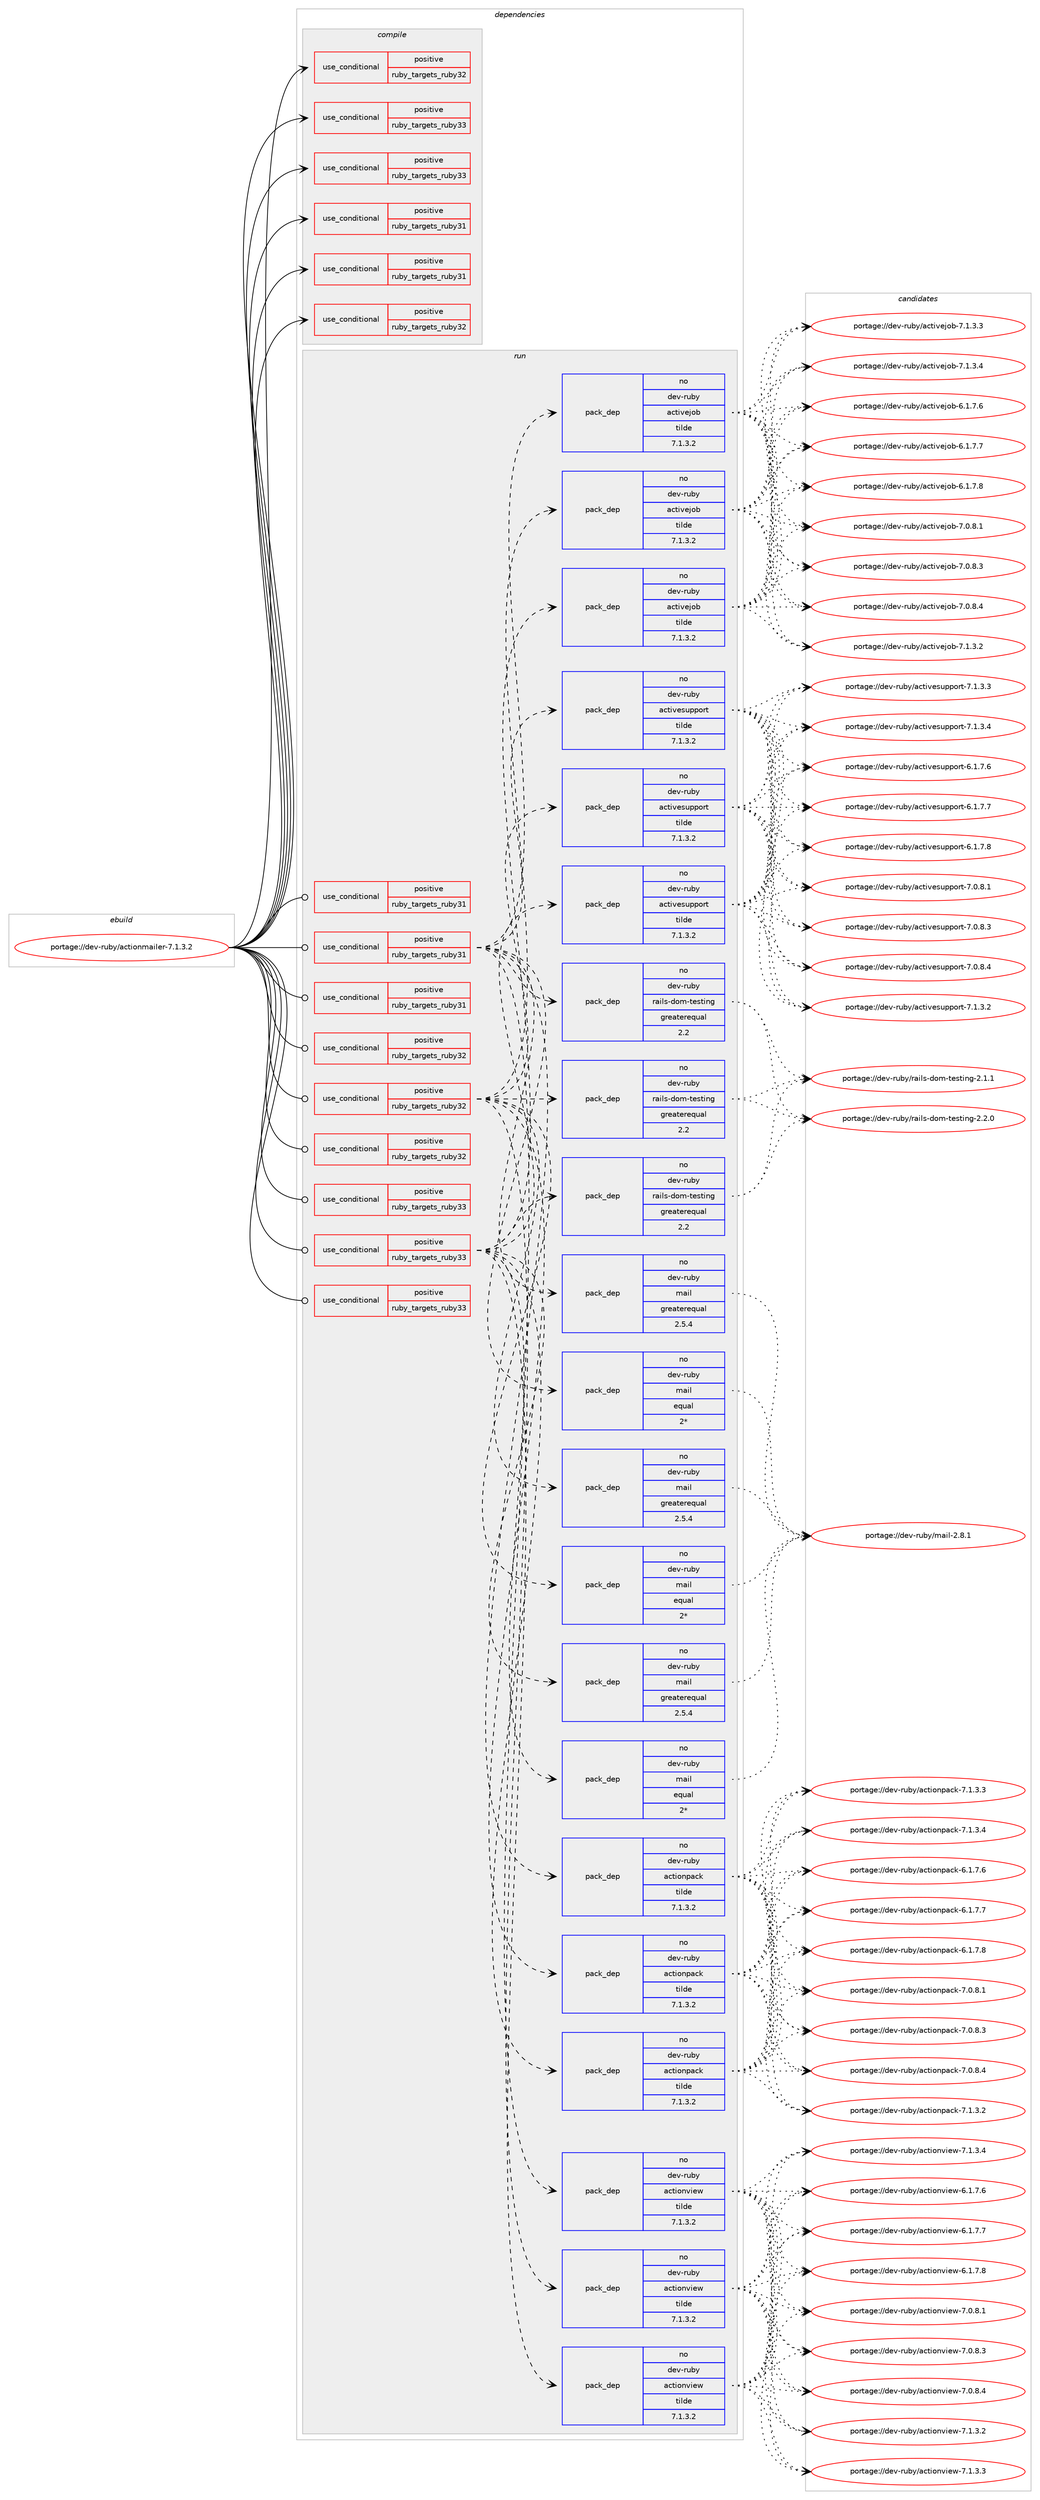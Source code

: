 digraph prolog {

# *************
# Graph options
# *************

newrank=true;
concentrate=true;
compound=true;
graph [rankdir=LR,fontname=Helvetica,fontsize=10,ranksep=1.5];#, ranksep=2.5, nodesep=0.2];
edge  [arrowhead=vee];
node  [fontname=Helvetica,fontsize=10];

# **********
# The ebuild
# **********

subgraph cluster_leftcol {
color=gray;
rank=same;
label=<<i>ebuild</i>>;
id [label="portage://dev-ruby/actionmailer-7.1.3.2", color=red, width=4, href="../dev-ruby/actionmailer-7.1.3.2.svg"];
}

# ****************
# The dependencies
# ****************

subgraph cluster_midcol {
color=gray;
label=<<i>dependencies</i>>;
subgraph cluster_compile {
fillcolor="#eeeeee";
style=filled;
label=<<i>compile</i>>;
subgraph cond41821 {
dependency87707 [label=<<TABLE BORDER="0" CELLBORDER="1" CELLSPACING="0" CELLPADDING="4"><TR><TD ROWSPAN="3" CELLPADDING="10">use_conditional</TD></TR><TR><TD>positive</TD></TR><TR><TD>ruby_targets_ruby31</TD></TR></TABLE>>, shape=none, color=red];
# *** BEGIN UNKNOWN DEPENDENCY TYPE (TODO) ***
# dependency87707 -> package_dependency(portage://dev-ruby/actionmailer-7.1.3.2,install,no,dev-lang,ruby,none,[,,],[slot(3.1)],[])
# *** END UNKNOWN DEPENDENCY TYPE (TODO) ***

}
id:e -> dependency87707:w [weight=20,style="solid",arrowhead="vee"];
subgraph cond41822 {
dependency87708 [label=<<TABLE BORDER="0" CELLBORDER="1" CELLSPACING="0" CELLPADDING="4"><TR><TD ROWSPAN="3" CELLPADDING="10">use_conditional</TD></TR><TR><TD>positive</TD></TR><TR><TD>ruby_targets_ruby31</TD></TR></TABLE>>, shape=none, color=red];
# *** BEGIN UNKNOWN DEPENDENCY TYPE (TODO) ***
# dependency87708 -> package_dependency(portage://dev-ruby/actionmailer-7.1.3.2,install,no,virtual,rubygems,none,[,,],[],[use(enable(ruby_targets_ruby31),negative)])
# *** END UNKNOWN DEPENDENCY TYPE (TODO) ***

}
id:e -> dependency87708:w [weight=20,style="solid",arrowhead="vee"];
subgraph cond41823 {
dependency87709 [label=<<TABLE BORDER="0" CELLBORDER="1" CELLSPACING="0" CELLPADDING="4"><TR><TD ROWSPAN="3" CELLPADDING="10">use_conditional</TD></TR><TR><TD>positive</TD></TR><TR><TD>ruby_targets_ruby32</TD></TR></TABLE>>, shape=none, color=red];
# *** BEGIN UNKNOWN DEPENDENCY TYPE (TODO) ***
# dependency87709 -> package_dependency(portage://dev-ruby/actionmailer-7.1.3.2,install,no,dev-lang,ruby,none,[,,],[slot(3.2)],[])
# *** END UNKNOWN DEPENDENCY TYPE (TODO) ***

}
id:e -> dependency87709:w [weight=20,style="solid",arrowhead="vee"];
subgraph cond41824 {
dependency87710 [label=<<TABLE BORDER="0" CELLBORDER="1" CELLSPACING="0" CELLPADDING="4"><TR><TD ROWSPAN="3" CELLPADDING="10">use_conditional</TD></TR><TR><TD>positive</TD></TR><TR><TD>ruby_targets_ruby32</TD></TR></TABLE>>, shape=none, color=red];
# *** BEGIN UNKNOWN DEPENDENCY TYPE (TODO) ***
# dependency87710 -> package_dependency(portage://dev-ruby/actionmailer-7.1.3.2,install,no,virtual,rubygems,none,[,,],[],[use(enable(ruby_targets_ruby32),negative)])
# *** END UNKNOWN DEPENDENCY TYPE (TODO) ***

}
id:e -> dependency87710:w [weight=20,style="solid",arrowhead="vee"];
subgraph cond41825 {
dependency87711 [label=<<TABLE BORDER="0" CELLBORDER="1" CELLSPACING="0" CELLPADDING="4"><TR><TD ROWSPAN="3" CELLPADDING="10">use_conditional</TD></TR><TR><TD>positive</TD></TR><TR><TD>ruby_targets_ruby33</TD></TR></TABLE>>, shape=none, color=red];
# *** BEGIN UNKNOWN DEPENDENCY TYPE (TODO) ***
# dependency87711 -> package_dependency(portage://dev-ruby/actionmailer-7.1.3.2,install,no,dev-lang,ruby,none,[,,],[slot(3.3)],[])
# *** END UNKNOWN DEPENDENCY TYPE (TODO) ***

}
id:e -> dependency87711:w [weight=20,style="solid",arrowhead="vee"];
subgraph cond41826 {
dependency87712 [label=<<TABLE BORDER="0" CELLBORDER="1" CELLSPACING="0" CELLPADDING="4"><TR><TD ROWSPAN="3" CELLPADDING="10">use_conditional</TD></TR><TR><TD>positive</TD></TR><TR><TD>ruby_targets_ruby33</TD></TR></TABLE>>, shape=none, color=red];
# *** BEGIN UNKNOWN DEPENDENCY TYPE (TODO) ***
# dependency87712 -> package_dependency(portage://dev-ruby/actionmailer-7.1.3.2,install,no,virtual,rubygems,none,[,,],[],[use(enable(ruby_targets_ruby33),negative)])
# *** END UNKNOWN DEPENDENCY TYPE (TODO) ***

}
id:e -> dependency87712:w [weight=20,style="solid",arrowhead="vee"];
}
subgraph cluster_compileandrun {
fillcolor="#eeeeee";
style=filled;
label=<<i>compile and run</i>>;
}
subgraph cluster_run {
fillcolor="#eeeeee";
style=filled;
label=<<i>run</i>>;
subgraph cond41827 {
dependency87713 [label=<<TABLE BORDER="0" CELLBORDER="1" CELLSPACING="0" CELLPADDING="4"><TR><TD ROWSPAN="3" CELLPADDING="10">use_conditional</TD></TR><TR><TD>positive</TD></TR><TR><TD>ruby_targets_ruby31</TD></TR></TABLE>>, shape=none, color=red];
# *** BEGIN UNKNOWN DEPENDENCY TYPE (TODO) ***
# dependency87713 -> package_dependency(portage://dev-ruby/actionmailer-7.1.3.2,run,no,dev-lang,ruby,none,[,,],[slot(3.1)],[])
# *** END UNKNOWN DEPENDENCY TYPE (TODO) ***

}
id:e -> dependency87713:w [weight=20,style="solid",arrowhead="odot"];
subgraph cond41828 {
dependency87714 [label=<<TABLE BORDER="0" CELLBORDER="1" CELLSPACING="0" CELLPADDING="4"><TR><TD ROWSPAN="3" CELLPADDING="10">use_conditional</TD></TR><TR><TD>positive</TD></TR><TR><TD>ruby_targets_ruby31</TD></TR></TABLE>>, shape=none, color=red];
subgraph pack44646 {
dependency87715 [label=<<TABLE BORDER="0" CELLBORDER="1" CELLSPACING="0" CELLPADDING="4" WIDTH="220"><TR><TD ROWSPAN="6" CELLPADDING="30">pack_dep</TD></TR><TR><TD WIDTH="110">no</TD></TR><TR><TD>dev-ruby</TD></TR><TR><TD>actionpack</TD></TR><TR><TD>tilde</TD></TR><TR><TD>7.1.3.2</TD></TR></TABLE>>, shape=none, color=blue];
}
dependency87714:e -> dependency87715:w [weight=20,style="dashed",arrowhead="vee"];
subgraph pack44647 {
dependency87716 [label=<<TABLE BORDER="0" CELLBORDER="1" CELLSPACING="0" CELLPADDING="4" WIDTH="220"><TR><TD ROWSPAN="6" CELLPADDING="30">pack_dep</TD></TR><TR><TD WIDTH="110">no</TD></TR><TR><TD>dev-ruby</TD></TR><TR><TD>actionview</TD></TR><TR><TD>tilde</TD></TR><TR><TD>7.1.3.2</TD></TR></TABLE>>, shape=none, color=blue];
}
dependency87714:e -> dependency87716:w [weight=20,style="dashed",arrowhead="vee"];
subgraph pack44648 {
dependency87717 [label=<<TABLE BORDER="0" CELLBORDER="1" CELLSPACING="0" CELLPADDING="4" WIDTH="220"><TR><TD ROWSPAN="6" CELLPADDING="30">pack_dep</TD></TR><TR><TD WIDTH="110">no</TD></TR><TR><TD>dev-ruby</TD></TR><TR><TD>activejob</TD></TR><TR><TD>tilde</TD></TR><TR><TD>7.1.3.2</TD></TR></TABLE>>, shape=none, color=blue];
}
dependency87714:e -> dependency87717:w [weight=20,style="dashed",arrowhead="vee"];
subgraph pack44649 {
dependency87718 [label=<<TABLE BORDER="0" CELLBORDER="1" CELLSPACING="0" CELLPADDING="4" WIDTH="220"><TR><TD ROWSPAN="6" CELLPADDING="30">pack_dep</TD></TR><TR><TD WIDTH="110">no</TD></TR><TR><TD>dev-ruby</TD></TR><TR><TD>activesupport</TD></TR><TR><TD>tilde</TD></TR><TR><TD>7.1.3.2</TD></TR></TABLE>>, shape=none, color=blue];
}
dependency87714:e -> dependency87718:w [weight=20,style="dashed",arrowhead="vee"];
subgraph pack44650 {
dependency87719 [label=<<TABLE BORDER="0" CELLBORDER="1" CELLSPACING="0" CELLPADDING="4" WIDTH="220"><TR><TD ROWSPAN="6" CELLPADDING="30">pack_dep</TD></TR><TR><TD WIDTH="110">no</TD></TR><TR><TD>dev-ruby</TD></TR><TR><TD>mail</TD></TR><TR><TD>greaterequal</TD></TR><TR><TD>2.5.4</TD></TR></TABLE>>, shape=none, color=blue];
}
dependency87714:e -> dependency87719:w [weight=20,style="dashed",arrowhead="vee"];
subgraph pack44651 {
dependency87720 [label=<<TABLE BORDER="0" CELLBORDER="1" CELLSPACING="0" CELLPADDING="4" WIDTH="220"><TR><TD ROWSPAN="6" CELLPADDING="30">pack_dep</TD></TR><TR><TD WIDTH="110">no</TD></TR><TR><TD>dev-ruby</TD></TR><TR><TD>mail</TD></TR><TR><TD>equal</TD></TR><TR><TD>2*</TD></TR></TABLE>>, shape=none, color=blue];
}
dependency87714:e -> dependency87720:w [weight=20,style="dashed",arrowhead="vee"];
# *** BEGIN UNKNOWN DEPENDENCY TYPE (TODO) ***
# dependency87714 -> package_dependency(portage://dev-ruby/actionmailer-7.1.3.2,run,no,dev-ruby,net-imap,none,[,,],[],[use(enable(ruby_targets_ruby31),negative)])
# *** END UNKNOWN DEPENDENCY TYPE (TODO) ***

# *** BEGIN UNKNOWN DEPENDENCY TYPE (TODO) ***
# dependency87714 -> package_dependency(portage://dev-ruby/actionmailer-7.1.3.2,run,no,dev-ruby,net-pop,none,[,,],[],[use(enable(ruby_targets_ruby31),negative)])
# *** END UNKNOWN DEPENDENCY TYPE (TODO) ***

# *** BEGIN UNKNOWN DEPENDENCY TYPE (TODO) ***
# dependency87714 -> package_dependency(portage://dev-ruby/actionmailer-7.1.3.2,run,no,dev-ruby,net-smtp,none,[,,],[],[use(enable(ruby_targets_ruby31),negative)])
# *** END UNKNOWN DEPENDENCY TYPE (TODO) ***

subgraph pack44652 {
dependency87721 [label=<<TABLE BORDER="0" CELLBORDER="1" CELLSPACING="0" CELLPADDING="4" WIDTH="220"><TR><TD ROWSPAN="6" CELLPADDING="30">pack_dep</TD></TR><TR><TD WIDTH="110">no</TD></TR><TR><TD>dev-ruby</TD></TR><TR><TD>rails-dom-testing</TD></TR><TR><TD>greaterequal</TD></TR><TR><TD>2.2</TD></TR></TABLE>>, shape=none, color=blue];
}
dependency87714:e -> dependency87721:w [weight=20,style="dashed",arrowhead="vee"];
}
id:e -> dependency87714:w [weight=20,style="solid",arrowhead="odot"];
subgraph cond41829 {
dependency87722 [label=<<TABLE BORDER="0" CELLBORDER="1" CELLSPACING="0" CELLPADDING="4"><TR><TD ROWSPAN="3" CELLPADDING="10">use_conditional</TD></TR><TR><TD>positive</TD></TR><TR><TD>ruby_targets_ruby31</TD></TR></TABLE>>, shape=none, color=red];
# *** BEGIN UNKNOWN DEPENDENCY TYPE (TODO) ***
# dependency87722 -> package_dependency(portage://dev-ruby/actionmailer-7.1.3.2,run,no,virtual,rubygems,none,[,,],[],[use(enable(ruby_targets_ruby31),negative)])
# *** END UNKNOWN DEPENDENCY TYPE (TODO) ***

}
id:e -> dependency87722:w [weight=20,style="solid",arrowhead="odot"];
subgraph cond41830 {
dependency87723 [label=<<TABLE BORDER="0" CELLBORDER="1" CELLSPACING="0" CELLPADDING="4"><TR><TD ROWSPAN="3" CELLPADDING="10">use_conditional</TD></TR><TR><TD>positive</TD></TR><TR><TD>ruby_targets_ruby32</TD></TR></TABLE>>, shape=none, color=red];
# *** BEGIN UNKNOWN DEPENDENCY TYPE (TODO) ***
# dependency87723 -> package_dependency(portage://dev-ruby/actionmailer-7.1.3.2,run,no,dev-lang,ruby,none,[,,],[slot(3.2)],[])
# *** END UNKNOWN DEPENDENCY TYPE (TODO) ***

}
id:e -> dependency87723:w [weight=20,style="solid",arrowhead="odot"];
subgraph cond41831 {
dependency87724 [label=<<TABLE BORDER="0" CELLBORDER="1" CELLSPACING="0" CELLPADDING="4"><TR><TD ROWSPAN="3" CELLPADDING="10">use_conditional</TD></TR><TR><TD>positive</TD></TR><TR><TD>ruby_targets_ruby32</TD></TR></TABLE>>, shape=none, color=red];
subgraph pack44653 {
dependency87725 [label=<<TABLE BORDER="0" CELLBORDER="1" CELLSPACING="0" CELLPADDING="4" WIDTH="220"><TR><TD ROWSPAN="6" CELLPADDING="30">pack_dep</TD></TR><TR><TD WIDTH="110">no</TD></TR><TR><TD>dev-ruby</TD></TR><TR><TD>actionpack</TD></TR><TR><TD>tilde</TD></TR><TR><TD>7.1.3.2</TD></TR></TABLE>>, shape=none, color=blue];
}
dependency87724:e -> dependency87725:w [weight=20,style="dashed",arrowhead="vee"];
subgraph pack44654 {
dependency87726 [label=<<TABLE BORDER="0" CELLBORDER="1" CELLSPACING="0" CELLPADDING="4" WIDTH="220"><TR><TD ROWSPAN="6" CELLPADDING="30">pack_dep</TD></TR><TR><TD WIDTH="110">no</TD></TR><TR><TD>dev-ruby</TD></TR><TR><TD>actionview</TD></TR><TR><TD>tilde</TD></TR><TR><TD>7.1.3.2</TD></TR></TABLE>>, shape=none, color=blue];
}
dependency87724:e -> dependency87726:w [weight=20,style="dashed",arrowhead="vee"];
subgraph pack44655 {
dependency87727 [label=<<TABLE BORDER="0" CELLBORDER="1" CELLSPACING="0" CELLPADDING="4" WIDTH="220"><TR><TD ROWSPAN="6" CELLPADDING="30">pack_dep</TD></TR><TR><TD WIDTH="110">no</TD></TR><TR><TD>dev-ruby</TD></TR><TR><TD>activejob</TD></TR><TR><TD>tilde</TD></TR><TR><TD>7.1.3.2</TD></TR></TABLE>>, shape=none, color=blue];
}
dependency87724:e -> dependency87727:w [weight=20,style="dashed",arrowhead="vee"];
subgraph pack44656 {
dependency87728 [label=<<TABLE BORDER="0" CELLBORDER="1" CELLSPACING="0" CELLPADDING="4" WIDTH="220"><TR><TD ROWSPAN="6" CELLPADDING="30">pack_dep</TD></TR><TR><TD WIDTH="110">no</TD></TR><TR><TD>dev-ruby</TD></TR><TR><TD>activesupport</TD></TR><TR><TD>tilde</TD></TR><TR><TD>7.1.3.2</TD></TR></TABLE>>, shape=none, color=blue];
}
dependency87724:e -> dependency87728:w [weight=20,style="dashed",arrowhead="vee"];
subgraph pack44657 {
dependency87729 [label=<<TABLE BORDER="0" CELLBORDER="1" CELLSPACING="0" CELLPADDING="4" WIDTH="220"><TR><TD ROWSPAN="6" CELLPADDING="30">pack_dep</TD></TR><TR><TD WIDTH="110">no</TD></TR><TR><TD>dev-ruby</TD></TR><TR><TD>mail</TD></TR><TR><TD>greaterequal</TD></TR><TR><TD>2.5.4</TD></TR></TABLE>>, shape=none, color=blue];
}
dependency87724:e -> dependency87729:w [weight=20,style="dashed",arrowhead="vee"];
subgraph pack44658 {
dependency87730 [label=<<TABLE BORDER="0" CELLBORDER="1" CELLSPACING="0" CELLPADDING="4" WIDTH="220"><TR><TD ROWSPAN="6" CELLPADDING="30">pack_dep</TD></TR><TR><TD WIDTH="110">no</TD></TR><TR><TD>dev-ruby</TD></TR><TR><TD>mail</TD></TR><TR><TD>equal</TD></TR><TR><TD>2*</TD></TR></TABLE>>, shape=none, color=blue];
}
dependency87724:e -> dependency87730:w [weight=20,style="dashed",arrowhead="vee"];
# *** BEGIN UNKNOWN DEPENDENCY TYPE (TODO) ***
# dependency87724 -> package_dependency(portage://dev-ruby/actionmailer-7.1.3.2,run,no,dev-ruby,net-imap,none,[,,],[],[use(enable(ruby_targets_ruby32),negative)])
# *** END UNKNOWN DEPENDENCY TYPE (TODO) ***

# *** BEGIN UNKNOWN DEPENDENCY TYPE (TODO) ***
# dependency87724 -> package_dependency(portage://dev-ruby/actionmailer-7.1.3.2,run,no,dev-ruby,net-pop,none,[,,],[],[use(enable(ruby_targets_ruby32),negative)])
# *** END UNKNOWN DEPENDENCY TYPE (TODO) ***

# *** BEGIN UNKNOWN DEPENDENCY TYPE (TODO) ***
# dependency87724 -> package_dependency(portage://dev-ruby/actionmailer-7.1.3.2,run,no,dev-ruby,net-smtp,none,[,,],[],[use(enable(ruby_targets_ruby32),negative)])
# *** END UNKNOWN DEPENDENCY TYPE (TODO) ***

subgraph pack44659 {
dependency87731 [label=<<TABLE BORDER="0" CELLBORDER="1" CELLSPACING="0" CELLPADDING="4" WIDTH="220"><TR><TD ROWSPAN="6" CELLPADDING="30">pack_dep</TD></TR><TR><TD WIDTH="110">no</TD></TR><TR><TD>dev-ruby</TD></TR><TR><TD>rails-dom-testing</TD></TR><TR><TD>greaterequal</TD></TR><TR><TD>2.2</TD></TR></TABLE>>, shape=none, color=blue];
}
dependency87724:e -> dependency87731:w [weight=20,style="dashed",arrowhead="vee"];
}
id:e -> dependency87724:w [weight=20,style="solid",arrowhead="odot"];
subgraph cond41832 {
dependency87732 [label=<<TABLE BORDER="0" CELLBORDER="1" CELLSPACING="0" CELLPADDING="4"><TR><TD ROWSPAN="3" CELLPADDING="10">use_conditional</TD></TR><TR><TD>positive</TD></TR><TR><TD>ruby_targets_ruby32</TD></TR></TABLE>>, shape=none, color=red];
# *** BEGIN UNKNOWN DEPENDENCY TYPE (TODO) ***
# dependency87732 -> package_dependency(portage://dev-ruby/actionmailer-7.1.3.2,run,no,virtual,rubygems,none,[,,],[],[use(enable(ruby_targets_ruby32),negative)])
# *** END UNKNOWN DEPENDENCY TYPE (TODO) ***

}
id:e -> dependency87732:w [weight=20,style="solid",arrowhead="odot"];
subgraph cond41833 {
dependency87733 [label=<<TABLE BORDER="0" CELLBORDER="1" CELLSPACING="0" CELLPADDING="4"><TR><TD ROWSPAN="3" CELLPADDING="10">use_conditional</TD></TR><TR><TD>positive</TD></TR><TR><TD>ruby_targets_ruby33</TD></TR></TABLE>>, shape=none, color=red];
# *** BEGIN UNKNOWN DEPENDENCY TYPE (TODO) ***
# dependency87733 -> package_dependency(portage://dev-ruby/actionmailer-7.1.3.2,run,no,dev-lang,ruby,none,[,,],[slot(3.3)],[])
# *** END UNKNOWN DEPENDENCY TYPE (TODO) ***

}
id:e -> dependency87733:w [weight=20,style="solid",arrowhead="odot"];
subgraph cond41834 {
dependency87734 [label=<<TABLE BORDER="0" CELLBORDER="1" CELLSPACING="0" CELLPADDING="4"><TR><TD ROWSPAN="3" CELLPADDING="10">use_conditional</TD></TR><TR><TD>positive</TD></TR><TR><TD>ruby_targets_ruby33</TD></TR></TABLE>>, shape=none, color=red];
subgraph pack44660 {
dependency87735 [label=<<TABLE BORDER="0" CELLBORDER="1" CELLSPACING="0" CELLPADDING="4" WIDTH="220"><TR><TD ROWSPAN="6" CELLPADDING="30">pack_dep</TD></TR><TR><TD WIDTH="110">no</TD></TR><TR><TD>dev-ruby</TD></TR><TR><TD>actionpack</TD></TR><TR><TD>tilde</TD></TR><TR><TD>7.1.3.2</TD></TR></TABLE>>, shape=none, color=blue];
}
dependency87734:e -> dependency87735:w [weight=20,style="dashed",arrowhead="vee"];
subgraph pack44661 {
dependency87736 [label=<<TABLE BORDER="0" CELLBORDER="1" CELLSPACING="0" CELLPADDING="4" WIDTH="220"><TR><TD ROWSPAN="6" CELLPADDING="30">pack_dep</TD></TR><TR><TD WIDTH="110">no</TD></TR><TR><TD>dev-ruby</TD></TR><TR><TD>actionview</TD></TR><TR><TD>tilde</TD></TR><TR><TD>7.1.3.2</TD></TR></TABLE>>, shape=none, color=blue];
}
dependency87734:e -> dependency87736:w [weight=20,style="dashed",arrowhead="vee"];
subgraph pack44662 {
dependency87737 [label=<<TABLE BORDER="0" CELLBORDER="1" CELLSPACING="0" CELLPADDING="4" WIDTH="220"><TR><TD ROWSPAN="6" CELLPADDING="30">pack_dep</TD></TR><TR><TD WIDTH="110">no</TD></TR><TR><TD>dev-ruby</TD></TR><TR><TD>activejob</TD></TR><TR><TD>tilde</TD></TR><TR><TD>7.1.3.2</TD></TR></TABLE>>, shape=none, color=blue];
}
dependency87734:e -> dependency87737:w [weight=20,style="dashed",arrowhead="vee"];
subgraph pack44663 {
dependency87738 [label=<<TABLE BORDER="0" CELLBORDER="1" CELLSPACING="0" CELLPADDING="4" WIDTH="220"><TR><TD ROWSPAN="6" CELLPADDING="30">pack_dep</TD></TR><TR><TD WIDTH="110">no</TD></TR><TR><TD>dev-ruby</TD></TR><TR><TD>activesupport</TD></TR><TR><TD>tilde</TD></TR><TR><TD>7.1.3.2</TD></TR></TABLE>>, shape=none, color=blue];
}
dependency87734:e -> dependency87738:w [weight=20,style="dashed",arrowhead="vee"];
subgraph pack44664 {
dependency87739 [label=<<TABLE BORDER="0" CELLBORDER="1" CELLSPACING="0" CELLPADDING="4" WIDTH="220"><TR><TD ROWSPAN="6" CELLPADDING="30">pack_dep</TD></TR><TR><TD WIDTH="110">no</TD></TR><TR><TD>dev-ruby</TD></TR><TR><TD>mail</TD></TR><TR><TD>greaterequal</TD></TR><TR><TD>2.5.4</TD></TR></TABLE>>, shape=none, color=blue];
}
dependency87734:e -> dependency87739:w [weight=20,style="dashed",arrowhead="vee"];
subgraph pack44665 {
dependency87740 [label=<<TABLE BORDER="0" CELLBORDER="1" CELLSPACING="0" CELLPADDING="4" WIDTH="220"><TR><TD ROWSPAN="6" CELLPADDING="30">pack_dep</TD></TR><TR><TD WIDTH="110">no</TD></TR><TR><TD>dev-ruby</TD></TR><TR><TD>mail</TD></TR><TR><TD>equal</TD></TR><TR><TD>2*</TD></TR></TABLE>>, shape=none, color=blue];
}
dependency87734:e -> dependency87740:w [weight=20,style="dashed",arrowhead="vee"];
# *** BEGIN UNKNOWN DEPENDENCY TYPE (TODO) ***
# dependency87734 -> package_dependency(portage://dev-ruby/actionmailer-7.1.3.2,run,no,dev-ruby,net-imap,none,[,,],[],[use(enable(ruby_targets_ruby33),negative)])
# *** END UNKNOWN DEPENDENCY TYPE (TODO) ***

# *** BEGIN UNKNOWN DEPENDENCY TYPE (TODO) ***
# dependency87734 -> package_dependency(portage://dev-ruby/actionmailer-7.1.3.2,run,no,dev-ruby,net-pop,none,[,,],[],[use(enable(ruby_targets_ruby33),negative)])
# *** END UNKNOWN DEPENDENCY TYPE (TODO) ***

# *** BEGIN UNKNOWN DEPENDENCY TYPE (TODO) ***
# dependency87734 -> package_dependency(portage://dev-ruby/actionmailer-7.1.3.2,run,no,dev-ruby,net-smtp,none,[,,],[],[use(enable(ruby_targets_ruby33),negative)])
# *** END UNKNOWN DEPENDENCY TYPE (TODO) ***

subgraph pack44666 {
dependency87741 [label=<<TABLE BORDER="0" CELLBORDER="1" CELLSPACING="0" CELLPADDING="4" WIDTH="220"><TR><TD ROWSPAN="6" CELLPADDING="30">pack_dep</TD></TR><TR><TD WIDTH="110">no</TD></TR><TR><TD>dev-ruby</TD></TR><TR><TD>rails-dom-testing</TD></TR><TR><TD>greaterequal</TD></TR><TR><TD>2.2</TD></TR></TABLE>>, shape=none, color=blue];
}
dependency87734:e -> dependency87741:w [weight=20,style="dashed",arrowhead="vee"];
}
id:e -> dependency87734:w [weight=20,style="solid",arrowhead="odot"];
subgraph cond41835 {
dependency87742 [label=<<TABLE BORDER="0" CELLBORDER="1" CELLSPACING="0" CELLPADDING="4"><TR><TD ROWSPAN="3" CELLPADDING="10">use_conditional</TD></TR><TR><TD>positive</TD></TR><TR><TD>ruby_targets_ruby33</TD></TR></TABLE>>, shape=none, color=red];
# *** BEGIN UNKNOWN DEPENDENCY TYPE (TODO) ***
# dependency87742 -> package_dependency(portage://dev-ruby/actionmailer-7.1.3.2,run,no,virtual,rubygems,none,[,,],[],[use(enable(ruby_targets_ruby33),negative)])
# *** END UNKNOWN DEPENDENCY TYPE (TODO) ***

}
id:e -> dependency87742:w [weight=20,style="solid",arrowhead="odot"];
}
}

# **************
# The candidates
# **************

subgraph cluster_choices {
rank=same;
color=gray;
label=<<i>candidates</i>>;

subgraph choice44646 {
color=black;
nodesep=1;
choice100101118451141179812147979911610511111011297991074554464946554654 [label="portage://dev-ruby/actionpack-6.1.7.6", color=red, width=4,href="../dev-ruby/actionpack-6.1.7.6.svg"];
choice100101118451141179812147979911610511111011297991074554464946554655 [label="portage://dev-ruby/actionpack-6.1.7.7", color=red, width=4,href="../dev-ruby/actionpack-6.1.7.7.svg"];
choice100101118451141179812147979911610511111011297991074554464946554656 [label="portage://dev-ruby/actionpack-6.1.7.8", color=red, width=4,href="../dev-ruby/actionpack-6.1.7.8.svg"];
choice100101118451141179812147979911610511111011297991074555464846564649 [label="portage://dev-ruby/actionpack-7.0.8.1", color=red, width=4,href="../dev-ruby/actionpack-7.0.8.1.svg"];
choice100101118451141179812147979911610511111011297991074555464846564651 [label="portage://dev-ruby/actionpack-7.0.8.3", color=red, width=4,href="../dev-ruby/actionpack-7.0.8.3.svg"];
choice100101118451141179812147979911610511111011297991074555464846564652 [label="portage://dev-ruby/actionpack-7.0.8.4", color=red, width=4,href="../dev-ruby/actionpack-7.0.8.4.svg"];
choice100101118451141179812147979911610511111011297991074555464946514650 [label="portage://dev-ruby/actionpack-7.1.3.2", color=red, width=4,href="../dev-ruby/actionpack-7.1.3.2.svg"];
choice100101118451141179812147979911610511111011297991074555464946514651 [label="portage://dev-ruby/actionpack-7.1.3.3", color=red, width=4,href="../dev-ruby/actionpack-7.1.3.3.svg"];
choice100101118451141179812147979911610511111011297991074555464946514652 [label="portage://dev-ruby/actionpack-7.1.3.4", color=red, width=4,href="../dev-ruby/actionpack-7.1.3.4.svg"];
dependency87715:e -> choice100101118451141179812147979911610511111011297991074554464946554654:w [style=dotted,weight="100"];
dependency87715:e -> choice100101118451141179812147979911610511111011297991074554464946554655:w [style=dotted,weight="100"];
dependency87715:e -> choice100101118451141179812147979911610511111011297991074554464946554656:w [style=dotted,weight="100"];
dependency87715:e -> choice100101118451141179812147979911610511111011297991074555464846564649:w [style=dotted,weight="100"];
dependency87715:e -> choice100101118451141179812147979911610511111011297991074555464846564651:w [style=dotted,weight="100"];
dependency87715:e -> choice100101118451141179812147979911610511111011297991074555464846564652:w [style=dotted,weight="100"];
dependency87715:e -> choice100101118451141179812147979911610511111011297991074555464946514650:w [style=dotted,weight="100"];
dependency87715:e -> choice100101118451141179812147979911610511111011297991074555464946514651:w [style=dotted,weight="100"];
dependency87715:e -> choice100101118451141179812147979911610511111011297991074555464946514652:w [style=dotted,weight="100"];
}
subgraph choice44647 {
color=black;
nodesep=1;
choice10010111845114117981214797991161051111101181051011194554464946554654 [label="portage://dev-ruby/actionview-6.1.7.6", color=red, width=4,href="../dev-ruby/actionview-6.1.7.6.svg"];
choice10010111845114117981214797991161051111101181051011194554464946554655 [label="portage://dev-ruby/actionview-6.1.7.7", color=red, width=4,href="../dev-ruby/actionview-6.1.7.7.svg"];
choice10010111845114117981214797991161051111101181051011194554464946554656 [label="portage://dev-ruby/actionview-6.1.7.8", color=red, width=4,href="../dev-ruby/actionview-6.1.7.8.svg"];
choice10010111845114117981214797991161051111101181051011194555464846564649 [label="portage://dev-ruby/actionview-7.0.8.1", color=red, width=4,href="../dev-ruby/actionview-7.0.8.1.svg"];
choice10010111845114117981214797991161051111101181051011194555464846564651 [label="portage://dev-ruby/actionview-7.0.8.3", color=red, width=4,href="../dev-ruby/actionview-7.0.8.3.svg"];
choice10010111845114117981214797991161051111101181051011194555464846564652 [label="portage://dev-ruby/actionview-7.0.8.4", color=red, width=4,href="../dev-ruby/actionview-7.0.8.4.svg"];
choice10010111845114117981214797991161051111101181051011194555464946514650 [label="portage://dev-ruby/actionview-7.1.3.2", color=red, width=4,href="../dev-ruby/actionview-7.1.3.2.svg"];
choice10010111845114117981214797991161051111101181051011194555464946514651 [label="portage://dev-ruby/actionview-7.1.3.3", color=red, width=4,href="../dev-ruby/actionview-7.1.3.3.svg"];
choice10010111845114117981214797991161051111101181051011194555464946514652 [label="portage://dev-ruby/actionview-7.1.3.4", color=red, width=4,href="../dev-ruby/actionview-7.1.3.4.svg"];
dependency87716:e -> choice10010111845114117981214797991161051111101181051011194554464946554654:w [style=dotted,weight="100"];
dependency87716:e -> choice10010111845114117981214797991161051111101181051011194554464946554655:w [style=dotted,weight="100"];
dependency87716:e -> choice10010111845114117981214797991161051111101181051011194554464946554656:w [style=dotted,weight="100"];
dependency87716:e -> choice10010111845114117981214797991161051111101181051011194555464846564649:w [style=dotted,weight="100"];
dependency87716:e -> choice10010111845114117981214797991161051111101181051011194555464846564651:w [style=dotted,weight="100"];
dependency87716:e -> choice10010111845114117981214797991161051111101181051011194555464846564652:w [style=dotted,weight="100"];
dependency87716:e -> choice10010111845114117981214797991161051111101181051011194555464946514650:w [style=dotted,weight="100"];
dependency87716:e -> choice10010111845114117981214797991161051111101181051011194555464946514651:w [style=dotted,weight="100"];
dependency87716:e -> choice10010111845114117981214797991161051111101181051011194555464946514652:w [style=dotted,weight="100"];
}
subgraph choice44648 {
color=black;
nodesep=1;
choice1001011184511411798121479799116105118101106111984554464946554654 [label="portage://dev-ruby/activejob-6.1.7.6", color=red, width=4,href="../dev-ruby/activejob-6.1.7.6.svg"];
choice1001011184511411798121479799116105118101106111984554464946554655 [label="portage://dev-ruby/activejob-6.1.7.7", color=red, width=4,href="../dev-ruby/activejob-6.1.7.7.svg"];
choice1001011184511411798121479799116105118101106111984554464946554656 [label="portage://dev-ruby/activejob-6.1.7.8", color=red, width=4,href="../dev-ruby/activejob-6.1.7.8.svg"];
choice1001011184511411798121479799116105118101106111984555464846564649 [label="portage://dev-ruby/activejob-7.0.8.1", color=red, width=4,href="../dev-ruby/activejob-7.0.8.1.svg"];
choice1001011184511411798121479799116105118101106111984555464846564651 [label="portage://dev-ruby/activejob-7.0.8.3", color=red, width=4,href="../dev-ruby/activejob-7.0.8.3.svg"];
choice1001011184511411798121479799116105118101106111984555464846564652 [label="portage://dev-ruby/activejob-7.0.8.4", color=red, width=4,href="../dev-ruby/activejob-7.0.8.4.svg"];
choice1001011184511411798121479799116105118101106111984555464946514650 [label="portage://dev-ruby/activejob-7.1.3.2", color=red, width=4,href="../dev-ruby/activejob-7.1.3.2.svg"];
choice1001011184511411798121479799116105118101106111984555464946514651 [label="portage://dev-ruby/activejob-7.1.3.3", color=red, width=4,href="../dev-ruby/activejob-7.1.3.3.svg"];
choice1001011184511411798121479799116105118101106111984555464946514652 [label="portage://dev-ruby/activejob-7.1.3.4", color=red, width=4,href="../dev-ruby/activejob-7.1.3.4.svg"];
dependency87717:e -> choice1001011184511411798121479799116105118101106111984554464946554654:w [style=dotted,weight="100"];
dependency87717:e -> choice1001011184511411798121479799116105118101106111984554464946554655:w [style=dotted,weight="100"];
dependency87717:e -> choice1001011184511411798121479799116105118101106111984554464946554656:w [style=dotted,weight="100"];
dependency87717:e -> choice1001011184511411798121479799116105118101106111984555464846564649:w [style=dotted,weight="100"];
dependency87717:e -> choice1001011184511411798121479799116105118101106111984555464846564651:w [style=dotted,weight="100"];
dependency87717:e -> choice1001011184511411798121479799116105118101106111984555464846564652:w [style=dotted,weight="100"];
dependency87717:e -> choice1001011184511411798121479799116105118101106111984555464946514650:w [style=dotted,weight="100"];
dependency87717:e -> choice1001011184511411798121479799116105118101106111984555464946514651:w [style=dotted,weight="100"];
dependency87717:e -> choice1001011184511411798121479799116105118101106111984555464946514652:w [style=dotted,weight="100"];
}
subgraph choice44649 {
color=black;
nodesep=1;
choice10010111845114117981214797991161051181011151171121121111141164554464946554654 [label="portage://dev-ruby/activesupport-6.1.7.6", color=red, width=4,href="../dev-ruby/activesupport-6.1.7.6.svg"];
choice10010111845114117981214797991161051181011151171121121111141164554464946554655 [label="portage://dev-ruby/activesupport-6.1.7.7", color=red, width=4,href="../dev-ruby/activesupport-6.1.7.7.svg"];
choice10010111845114117981214797991161051181011151171121121111141164554464946554656 [label="portage://dev-ruby/activesupport-6.1.7.8", color=red, width=4,href="../dev-ruby/activesupport-6.1.7.8.svg"];
choice10010111845114117981214797991161051181011151171121121111141164555464846564649 [label="portage://dev-ruby/activesupport-7.0.8.1", color=red, width=4,href="../dev-ruby/activesupport-7.0.8.1.svg"];
choice10010111845114117981214797991161051181011151171121121111141164555464846564651 [label="portage://dev-ruby/activesupport-7.0.8.3", color=red, width=4,href="../dev-ruby/activesupport-7.0.8.3.svg"];
choice10010111845114117981214797991161051181011151171121121111141164555464846564652 [label="portage://dev-ruby/activesupport-7.0.8.4", color=red, width=4,href="../dev-ruby/activesupport-7.0.8.4.svg"];
choice10010111845114117981214797991161051181011151171121121111141164555464946514650 [label="portage://dev-ruby/activesupport-7.1.3.2", color=red, width=4,href="../dev-ruby/activesupport-7.1.3.2.svg"];
choice10010111845114117981214797991161051181011151171121121111141164555464946514651 [label="portage://dev-ruby/activesupport-7.1.3.3", color=red, width=4,href="../dev-ruby/activesupport-7.1.3.3.svg"];
choice10010111845114117981214797991161051181011151171121121111141164555464946514652 [label="portage://dev-ruby/activesupport-7.1.3.4", color=red, width=4,href="../dev-ruby/activesupport-7.1.3.4.svg"];
dependency87718:e -> choice10010111845114117981214797991161051181011151171121121111141164554464946554654:w [style=dotted,weight="100"];
dependency87718:e -> choice10010111845114117981214797991161051181011151171121121111141164554464946554655:w [style=dotted,weight="100"];
dependency87718:e -> choice10010111845114117981214797991161051181011151171121121111141164554464946554656:w [style=dotted,weight="100"];
dependency87718:e -> choice10010111845114117981214797991161051181011151171121121111141164555464846564649:w [style=dotted,weight="100"];
dependency87718:e -> choice10010111845114117981214797991161051181011151171121121111141164555464846564651:w [style=dotted,weight="100"];
dependency87718:e -> choice10010111845114117981214797991161051181011151171121121111141164555464846564652:w [style=dotted,weight="100"];
dependency87718:e -> choice10010111845114117981214797991161051181011151171121121111141164555464946514650:w [style=dotted,weight="100"];
dependency87718:e -> choice10010111845114117981214797991161051181011151171121121111141164555464946514651:w [style=dotted,weight="100"];
dependency87718:e -> choice10010111845114117981214797991161051181011151171121121111141164555464946514652:w [style=dotted,weight="100"];
}
subgraph choice44650 {
color=black;
nodesep=1;
choice10010111845114117981214710997105108455046564649 [label="portage://dev-ruby/mail-2.8.1", color=red, width=4,href="../dev-ruby/mail-2.8.1.svg"];
dependency87719:e -> choice10010111845114117981214710997105108455046564649:w [style=dotted,weight="100"];
}
subgraph choice44651 {
color=black;
nodesep=1;
choice10010111845114117981214710997105108455046564649 [label="portage://dev-ruby/mail-2.8.1", color=red, width=4,href="../dev-ruby/mail-2.8.1.svg"];
dependency87720:e -> choice10010111845114117981214710997105108455046564649:w [style=dotted,weight="100"];
}
subgraph choice44652 {
color=black;
nodesep=1;
choice100101118451141179812147114971051081154510011110945116101115116105110103455046494649 [label="portage://dev-ruby/rails-dom-testing-2.1.1", color=red, width=4,href="../dev-ruby/rails-dom-testing-2.1.1.svg"];
choice100101118451141179812147114971051081154510011110945116101115116105110103455046504648 [label="portage://dev-ruby/rails-dom-testing-2.2.0", color=red, width=4,href="../dev-ruby/rails-dom-testing-2.2.0.svg"];
dependency87721:e -> choice100101118451141179812147114971051081154510011110945116101115116105110103455046494649:w [style=dotted,weight="100"];
dependency87721:e -> choice100101118451141179812147114971051081154510011110945116101115116105110103455046504648:w [style=dotted,weight="100"];
}
subgraph choice44653 {
color=black;
nodesep=1;
choice100101118451141179812147979911610511111011297991074554464946554654 [label="portage://dev-ruby/actionpack-6.1.7.6", color=red, width=4,href="../dev-ruby/actionpack-6.1.7.6.svg"];
choice100101118451141179812147979911610511111011297991074554464946554655 [label="portage://dev-ruby/actionpack-6.1.7.7", color=red, width=4,href="../dev-ruby/actionpack-6.1.7.7.svg"];
choice100101118451141179812147979911610511111011297991074554464946554656 [label="portage://dev-ruby/actionpack-6.1.7.8", color=red, width=4,href="../dev-ruby/actionpack-6.1.7.8.svg"];
choice100101118451141179812147979911610511111011297991074555464846564649 [label="portage://dev-ruby/actionpack-7.0.8.1", color=red, width=4,href="../dev-ruby/actionpack-7.0.8.1.svg"];
choice100101118451141179812147979911610511111011297991074555464846564651 [label="portage://dev-ruby/actionpack-7.0.8.3", color=red, width=4,href="../dev-ruby/actionpack-7.0.8.3.svg"];
choice100101118451141179812147979911610511111011297991074555464846564652 [label="portage://dev-ruby/actionpack-7.0.8.4", color=red, width=4,href="../dev-ruby/actionpack-7.0.8.4.svg"];
choice100101118451141179812147979911610511111011297991074555464946514650 [label="portage://dev-ruby/actionpack-7.1.3.2", color=red, width=4,href="../dev-ruby/actionpack-7.1.3.2.svg"];
choice100101118451141179812147979911610511111011297991074555464946514651 [label="portage://dev-ruby/actionpack-7.1.3.3", color=red, width=4,href="../dev-ruby/actionpack-7.1.3.3.svg"];
choice100101118451141179812147979911610511111011297991074555464946514652 [label="portage://dev-ruby/actionpack-7.1.3.4", color=red, width=4,href="../dev-ruby/actionpack-7.1.3.4.svg"];
dependency87725:e -> choice100101118451141179812147979911610511111011297991074554464946554654:w [style=dotted,weight="100"];
dependency87725:e -> choice100101118451141179812147979911610511111011297991074554464946554655:w [style=dotted,weight="100"];
dependency87725:e -> choice100101118451141179812147979911610511111011297991074554464946554656:w [style=dotted,weight="100"];
dependency87725:e -> choice100101118451141179812147979911610511111011297991074555464846564649:w [style=dotted,weight="100"];
dependency87725:e -> choice100101118451141179812147979911610511111011297991074555464846564651:w [style=dotted,weight="100"];
dependency87725:e -> choice100101118451141179812147979911610511111011297991074555464846564652:w [style=dotted,weight="100"];
dependency87725:e -> choice100101118451141179812147979911610511111011297991074555464946514650:w [style=dotted,weight="100"];
dependency87725:e -> choice100101118451141179812147979911610511111011297991074555464946514651:w [style=dotted,weight="100"];
dependency87725:e -> choice100101118451141179812147979911610511111011297991074555464946514652:w [style=dotted,weight="100"];
}
subgraph choice44654 {
color=black;
nodesep=1;
choice10010111845114117981214797991161051111101181051011194554464946554654 [label="portage://dev-ruby/actionview-6.1.7.6", color=red, width=4,href="../dev-ruby/actionview-6.1.7.6.svg"];
choice10010111845114117981214797991161051111101181051011194554464946554655 [label="portage://dev-ruby/actionview-6.1.7.7", color=red, width=4,href="../dev-ruby/actionview-6.1.7.7.svg"];
choice10010111845114117981214797991161051111101181051011194554464946554656 [label="portage://dev-ruby/actionview-6.1.7.8", color=red, width=4,href="../dev-ruby/actionview-6.1.7.8.svg"];
choice10010111845114117981214797991161051111101181051011194555464846564649 [label="portage://dev-ruby/actionview-7.0.8.1", color=red, width=4,href="../dev-ruby/actionview-7.0.8.1.svg"];
choice10010111845114117981214797991161051111101181051011194555464846564651 [label="portage://dev-ruby/actionview-7.0.8.3", color=red, width=4,href="../dev-ruby/actionview-7.0.8.3.svg"];
choice10010111845114117981214797991161051111101181051011194555464846564652 [label="portage://dev-ruby/actionview-7.0.8.4", color=red, width=4,href="../dev-ruby/actionview-7.0.8.4.svg"];
choice10010111845114117981214797991161051111101181051011194555464946514650 [label="portage://dev-ruby/actionview-7.1.3.2", color=red, width=4,href="../dev-ruby/actionview-7.1.3.2.svg"];
choice10010111845114117981214797991161051111101181051011194555464946514651 [label="portage://dev-ruby/actionview-7.1.3.3", color=red, width=4,href="../dev-ruby/actionview-7.1.3.3.svg"];
choice10010111845114117981214797991161051111101181051011194555464946514652 [label="portage://dev-ruby/actionview-7.1.3.4", color=red, width=4,href="../dev-ruby/actionview-7.1.3.4.svg"];
dependency87726:e -> choice10010111845114117981214797991161051111101181051011194554464946554654:w [style=dotted,weight="100"];
dependency87726:e -> choice10010111845114117981214797991161051111101181051011194554464946554655:w [style=dotted,weight="100"];
dependency87726:e -> choice10010111845114117981214797991161051111101181051011194554464946554656:w [style=dotted,weight="100"];
dependency87726:e -> choice10010111845114117981214797991161051111101181051011194555464846564649:w [style=dotted,weight="100"];
dependency87726:e -> choice10010111845114117981214797991161051111101181051011194555464846564651:w [style=dotted,weight="100"];
dependency87726:e -> choice10010111845114117981214797991161051111101181051011194555464846564652:w [style=dotted,weight="100"];
dependency87726:e -> choice10010111845114117981214797991161051111101181051011194555464946514650:w [style=dotted,weight="100"];
dependency87726:e -> choice10010111845114117981214797991161051111101181051011194555464946514651:w [style=dotted,weight="100"];
dependency87726:e -> choice10010111845114117981214797991161051111101181051011194555464946514652:w [style=dotted,weight="100"];
}
subgraph choice44655 {
color=black;
nodesep=1;
choice1001011184511411798121479799116105118101106111984554464946554654 [label="portage://dev-ruby/activejob-6.1.7.6", color=red, width=4,href="../dev-ruby/activejob-6.1.7.6.svg"];
choice1001011184511411798121479799116105118101106111984554464946554655 [label="portage://dev-ruby/activejob-6.1.7.7", color=red, width=4,href="../dev-ruby/activejob-6.1.7.7.svg"];
choice1001011184511411798121479799116105118101106111984554464946554656 [label="portage://dev-ruby/activejob-6.1.7.8", color=red, width=4,href="../dev-ruby/activejob-6.1.7.8.svg"];
choice1001011184511411798121479799116105118101106111984555464846564649 [label="portage://dev-ruby/activejob-7.0.8.1", color=red, width=4,href="../dev-ruby/activejob-7.0.8.1.svg"];
choice1001011184511411798121479799116105118101106111984555464846564651 [label="portage://dev-ruby/activejob-7.0.8.3", color=red, width=4,href="../dev-ruby/activejob-7.0.8.3.svg"];
choice1001011184511411798121479799116105118101106111984555464846564652 [label="portage://dev-ruby/activejob-7.0.8.4", color=red, width=4,href="../dev-ruby/activejob-7.0.8.4.svg"];
choice1001011184511411798121479799116105118101106111984555464946514650 [label="portage://dev-ruby/activejob-7.1.3.2", color=red, width=4,href="../dev-ruby/activejob-7.1.3.2.svg"];
choice1001011184511411798121479799116105118101106111984555464946514651 [label="portage://dev-ruby/activejob-7.1.3.3", color=red, width=4,href="../dev-ruby/activejob-7.1.3.3.svg"];
choice1001011184511411798121479799116105118101106111984555464946514652 [label="portage://dev-ruby/activejob-7.1.3.4", color=red, width=4,href="../dev-ruby/activejob-7.1.3.4.svg"];
dependency87727:e -> choice1001011184511411798121479799116105118101106111984554464946554654:w [style=dotted,weight="100"];
dependency87727:e -> choice1001011184511411798121479799116105118101106111984554464946554655:w [style=dotted,weight="100"];
dependency87727:e -> choice1001011184511411798121479799116105118101106111984554464946554656:w [style=dotted,weight="100"];
dependency87727:e -> choice1001011184511411798121479799116105118101106111984555464846564649:w [style=dotted,weight="100"];
dependency87727:e -> choice1001011184511411798121479799116105118101106111984555464846564651:w [style=dotted,weight="100"];
dependency87727:e -> choice1001011184511411798121479799116105118101106111984555464846564652:w [style=dotted,weight="100"];
dependency87727:e -> choice1001011184511411798121479799116105118101106111984555464946514650:w [style=dotted,weight="100"];
dependency87727:e -> choice1001011184511411798121479799116105118101106111984555464946514651:w [style=dotted,weight="100"];
dependency87727:e -> choice1001011184511411798121479799116105118101106111984555464946514652:w [style=dotted,weight="100"];
}
subgraph choice44656 {
color=black;
nodesep=1;
choice10010111845114117981214797991161051181011151171121121111141164554464946554654 [label="portage://dev-ruby/activesupport-6.1.7.6", color=red, width=4,href="../dev-ruby/activesupport-6.1.7.6.svg"];
choice10010111845114117981214797991161051181011151171121121111141164554464946554655 [label="portage://dev-ruby/activesupport-6.1.7.7", color=red, width=4,href="../dev-ruby/activesupport-6.1.7.7.svg"];
choice10010111845114117981214797991161051181011151171121121111141164554464946554656 [label="portage://dev-ruby/activesupport-6.1.7.8", color=red, width=4,href="../dev-ruby/activesupport-6.1.7.8.svg"];
choice10010111845114117981214797991161051181011151171121121111141164555464846564649 [label="portage://dev-ruby/activesupport-7.0.8.1", color=red, width=4,href="../dev-ruby/activesupport-7.0.8.1.svg"];
choice10010111845114117981214797991161051181011151171121121111141164555464846564651 [label="portage://dev-ruby/activesupport-7.0.8.3", color=red, width=4,href="../dev-ruby/activesupport-7.0.8.3.svg"];
choice10010111845114117981214797991161051181011151171121121111141164555464846564652 [label="portage://dev-ruby/activesupport-7.0.8.4", color=red, width=4,href="../dev-ruby/activesupport-7.0.8.4.svg"];
choice10010111845114117981214797991161051181011151171121121111141164555464946514650 [label="portage://dev-ruby/activesupport-7.1.3.2", color=red, width=4,href="../dev-ruby/activesupport-7.1.3.2.svg"];
choice10010111845114117981214797991161051181011151171121121111141164555464946514651 [label="portage://dev-ruby/activesupport-7.1.3.3", color=red, width=4,href="../dev-ruby/activesupport-7.1.3.3.svg"];
choice10010111845114117981214797991161051181011151171121121111141164555464946514652 [label="portage://dev-ruby/activesupport-7.1.3.4", color=red, width=4,href="../dev-ruby/activesupport-7.1.3.4.svg"];
dependency87728:e -> choice10010111845114117981214797991161051181011151171121121111141164554464946554654:w [style=dotted,weight="100"];
dependency87728:e -> choice10010111845114117981214797991161051181011151171121121111141164554464946554655:w [style=dotted,weight="100"];
dependency87728:e -> choice10010111845114117981214797991161051181011151171121121111141164554464946554656:w [style=dotted,weight="100"];
dependency87728:e -> choice10010111845114117981214797991161051181011151171121121111141164555464846564649:w [style=dotted,weight="100"];
dependency87728:e -> choice10010111845114117981214797991161051181011151171121121111141164555464846564651:w [style=dotted,weight="100"];
dependency87728:e -> choice10010111845114117981214797991161051181011151171121121111141164555464846564652:w [style=dotted,weight="100"];
dependency87728:e -> choice10010111845114117981214797991161051181011151171121121111141164555464946514650:w [style=dotted,weight="100"];
dependency87728:e -> choice10010111845114117981214797991161051181011151171121121111141164555464946514651:w [style=dotted,weight="100"];
dependency87728:e -> choice10010111845114117981214797991161051181011151171121121111141164555464946514652:w [style=dotted,weight="100"];
}
subgraph choice44657 {
color=black;
nodesep=1;
choice10010111845114117981214710997105108455046564649 [label="portage://dev-ruby/mail-2.8.1", color=red, width=4,href="../dev-ruby/mail-2.8.1.svg"];
dependency87729:e -> choice10010111845114117981214710997105108455046564649:w [style=dotted,weight="100"];
}
subgraph choice44658 {
color=black;
nodesep=1;
choice10010111845114117981214710997105108455046564649 [label="portage://dev-ruby/mail-2.8.1", color=red, width=4,href="../dev-ruby/mail-2.8.1.svg"];
dependency87730:e -> choice10010111845114117981214710997105108455046564649:w [style=dotted,weight="100"];
}
subgraph choice44659 {
color=black;
nodesep=1;
choice100101118451141179812147114971051081154510011110945116101115116105110103455046494649 [label="portage://dev-ruby/rails-dom-testing-2.1.1", color=red, width=4,href="../dev-ruby/rails-dom-testing-2.1.1.svg"];
choice100101118451141179812147114971051081154510011110945116101115116105110103455046504648 [label="portage://dev-ruby/rails-dom-testing-2.2.0", color=red, width=4,href="../dev-ruby/rails-dom-testing-2.2.0.svg"];
dependency87731:e -> choice100101118451141179812147114971051081154510011110945116101115116105110103455046494649:w [style=dotted,weight="100"];
dependency87731:e -> choice100101118451141179812147114971051081154510011110945116101115116105110103455046504648:w [style=dotted,weight="100"];
}
subgraph choice44660 {
color=black;
nodesep=1;
choice100101118451141179812147979911610511111011297991074554464946554654 [label="portage://dev-ruby/actionpack-6.1.7.6", color=red, width=4,href="../dev-ruby/actionpack-6.1.7.6.svg"];
choice100101118451141179812147979911610511111011297991074554464946554655 [label="portage://dev-ruby/actionpack-6.1.7.7", color=red, width=4,href="../dev-ruby/actionpack-6.1.7.7.svg"];
choice100101118451141179812147979911610511111011297991074554464946554656 [label="portage://dev-ruby/actionpack-6.1.7.8", color=red, width=4,href="../dev-ruby/actionpack-6.1.7.8.svg"];
choice100101118451141179812147979911610511111011297991074555464846564649 [label="portage://dev-ruby/actionpack-7.0.8.1", color=red, width=4,href="../dev-ruby/actionpack-7.0.8.1.svg"];
choice100101118451141179812147979911610511111011297991074555464846564651 [label="portage://dev-ruby/actionpack-7.0.8.3", color=red, width=4,href="../dev-ruby/actionpack-7.0.8.3.svg"];
choice100101118451141179812147979911610511111011297991074555464846564652 [label="portage://dev-ruby/actionpack-7.0.8.4", color=red, width=4,href="../dev-ruby/actionpack-7.0.8.4.svg"];
choice100101118451141179812147979911610511111011297991074555464946514650 [label="portage://dev-ruby/actionpack-7.1.3.2", color=red, width=4,href="../dev-ruby/actionpack-7.1.3.2.svg"];
choice100101118451141179812147979911610511111011297991074555464946514651 [label="portage://dev-ruby/actionpack-7.1.3.3", color=red, width=4,href="../dev-ruby/actionpack-7.1.3.3.svg"];
choice100101118451141179812147979911610511111011297991074555464946514652 [label="portage://dev-ruby/actionpack-7.1.3.4", color=red, width=4,href="../dev-ruby/actionpack-7.1.3.4.svg"];
dependency87735:e -> choice100101118451141179812147979911610511111011297991074554464946554654:w [style=dotted,weight="100"];
dependency87735:e -> choice100101118451141179812147979911610511111011297991074554464946554655:w [style=dotted,weight="100"];
dependency87735:e -> choice100101118451141179812147979911610511111011297991074554464946554656:w [style=dotted,weight="100"];
dependency87735:e -> choice100101118451141179812147979911610511111011297991074555464846564649:w [style=dotted,weight="100"];
dependency87735:e -> choice100101118451141179812147979911610511111011297991074555464846564651:w [style=dotted,weight="100"];
dependency87735:e -> choice100101118451141179812147979911610511111011297991074555464846564652:w [style=dotted,weight="100"];
dependency87735:e -> choice100101118451141179812147979911610511111011297991074555464946514650:w [style=dotted,weight="100"];
dependency87735:e -> choice100101118451141179812147979911610511111011297991074555464946514651:w [style=dotted,weight="100"];
dependency87735:e -> choice100101118451141179812147979911610511111011297991074555464946514652:w [style=dotted,weight="100"];
}
subgraph choice44661 {
color=black;
nodesep=1;
choice10010111845114117981214797991161051111101181051011194554464946554654 [label="portage://dev-ruby/actionview-6.1.7.6", color=red, width=4,href="../dev-ruby/actionview-6.1.7.6.svg"];
choice10010111845114117981214797991161051111101181051011194554464946554655 [label="portage://dev-ruby/actionview-6.1.7.7", color=red, width=4,href="../dev-ruby/actionview-6.1.7.7.svg"];
choice10010111845114117981214797991161051111101181051011194554464946554656 [label="portage://dev-ruby/actionview-6.1.7.8", color=red, width=4,href="../dev-ruby/actionview-6.1.7.8.svg"];
choice10010111845114117981214797991161051111101181051011194555464846564649 [label="portage://dev-ruby/actionview-7.0.8.1", color=red, width=4,href="../dev-ruby/actionview-7.0.8.1.svg"];
choice10010111845114117981214797991161051111101181051011194555464846564651 [label="portage://dev-ruby/actionview-7.0.8.3", color=red, width=4,href="../dev-ruby/actionview-7.0.8.3.svg"];
choice10010111845114117981214797991161051111101181051011194555464846564652 [label="portage://dev-ruby/actionview-7.0.8.4", color=red, width=4,href="../dev-ruby/actionview-7.0.8.4.svg"];
choice10010111845114117981214797991161051111101181051011194555464946514650 [label="portage://dev-ruby/actionview-7.1.3.2", color=red, width=4,href="../dev-ruby/actionview-7.1.3.2.svg"];
choice10010111845114117981214797991161051111101181051011194555464946514651 [label="portage://dev-ruby/actionview-7.1.3.3", color=red, width=4,href="../dev-ruby/actionview-7.1.3.3.svg"];
choice10010111845114117981214797991161051111101181051011194555464946514652 [label="portage://dev-ruby/actionview-7.1.3.4", color=red, width=4,href="../dev-ruby/actionview-7.1.3.4.svg"];
dependency87736:e -> choice10010111845114117981214797991161051111101181051011194554464946554654:w [style=dotted,weight="100"];
dependency87736:e -> choice10010111845114117981214797991161051111101181051011194554464946554655:w [style=dotted,weight="100"];
dependency87736:e -> choice10010111845114117981214797991161051111101181051011194554464946554656:w [style=dotted,weight="100"];
dependency87736:e -> choice10010111845114117981214797991161051111101181051011194555464846564649:w [style=dotted,weight="100"];
dependency87736:e -> choice10010111845114117981214797991161051111101181051011194555464846564651:w [style=dotted,weight="100"];
dependency87736:e -> choice10010111845114117981214797991161051111101181051011194555464846564652:w [style=dotted,weight="100"];
dependency87736:e -> choice10010111845114117981214797991161051111101181051011194555464946514650:w [style=dotted,weight="100"];
dependency87736:e -> choice10010111845114117981214797991161051111101181051011194555464946514651:w [style=dotted,weight="100"];
dependency87736:e -> choice10010111845114117981214797991161051111101181051011194555464946514652:w [style=dotted,weight="100"];
}
subgraph choice44662 {
color=black;
nodesep=1;
choice1001011184511411798121479799116105118101106111984554464946554654 [label="portage://dev-ruby/activejob-6.1.7.6", color=red, width=4,href="../dev-ruby/activejob-6.1.7.6.svg"];
choice1001011184511411798121479799116105118101106111984554464946554655 [label="portage://dev-ruby/activejob-6.1.7.7", color=red, width=4,href="../dev-ruby/activejob-6.1.7.7.svg"];
choice1001011184511411798121479799116105118101106111984554464946554656 [label="portage://dev-ruby/activejob-6.1.7.8", color=red, width=4,href="../dev-ruby/activejob-6.1.7.8.svg"];
choice1001011184511411798121479799116105118101106111984555464846564649 [label="portage://dev-ruby/activejob-7.0.8.1", color=red, width=4,href="../dev-ruby/activejob-7.0.8.1.svg"];
choice1001011184511411798121479799116105118101106111984555464846564651 [label="portage://dev-ruby/activejob-7.0.8.3", color=red, width=4,href="../dev-ruby/activejob-7.0.8.3.svg"];
choice1001011184511411798121479799116105118101106111984555464846564652 [label="portage://dev-ruby/activejob-7.0.8.4", color=red, width=4,href="../dev-ruby/activejob-7.0.8.4.svg"];
choice1001011184511411798121479799116105118101106111984555464946514650 [label="portage://dev-ruby/activejob-7.1.3.2", color=red, width=4,href="../dev-ruby/activejob-7.1.3.2.svg"];
choice1001011184511411798121479799116105118101106111984555464946514651 [label="portage://dev-ruby/activejob-7.1.3.3", color=red, width=4,href="../dev-ruby/activejob-7.1.3.3.svg"];
choice1001011184511411798121479799116105118101106111984555464946514652 [label="portage://dev-ruby/activejob-7.1.3.4", color=red, width=4,href="../dev-ruby/activejob-7.1.3.4.svg"];
dependency87737:e -> choice1001011184511411798121479799116105118101106111984554464946554654:w [style=dotted,weight="100"];
dependency87737:e -> choice1001011184511411798121479799116105118101106111984554464946554655:w [style=dotted,weight="100"];
dependency87737:e -> choice1001011184511411798121479799116105118101106111984554464946554656:w [style=dotted,weight="100"];
dependency87737:e -> choice1001011184511411798121479799116105118101106111984555464846564649:w [style=dotted,weight="100"];
dependency87737:e -> choice1001011184511411798121479799116105118101106111984555464846564651:w [style=dotted,weight="100"];
dependency87737:e -> choice1001011184511411798121479799116105118101106111984555464846564652:w [style=dotted,weight="100"];
dependency87737:e -> choice1001011184511411798121479799116105118101106111984555464946514650:w [style=dotted,weight="100"];
dependency87737:e -> choice1001011184511411798121479799116105118101106111984555464946514651:w [style=dotted,weight="100"];
dependency87737:e -> choice1001011184511411798121479799116105118101106111984555464946514652:w [style=dotted,weight="100"];
}
subgraph choice44663 {
color=black;
nodesep=1;
choice10010111845114117981214797991161051181011151171121121111141164554464946554654 [label="portage://dev-ruby/activesupport-6.1.7.6", color=red, width=4,href="../dev-ruby/activesupport-6.1.7.6.svg"];
choice10010111845114117981214797991161051181011151171121121111141164554464946554655 [label="portage://dev-ruby/activesupport-6.1.7.7", color=red, width=4,href="../dev-ruby/activesupport-6.1.7.7.svg"];
choice10010111845114117981214797991161051181011151171121121111141164554464946554656 [label="portage://dev-ruby/activesupport-6.1.7.8", color=red, width=4,href="../dev-ruby/activesupport-6.1.7.8.svg"];
choice10010111845114117981214797991161051181011151171121121111141164555464846564649 [label="portage://dev-ruby/activesupport-7.0.8.1", color=red, width=4,href="../dev-ruby/activesupport-7.0.8.1.svg"];
choice10010111845114117981214797991161051181011151171121121111141164555464846564651 [label="portage://dev-ruby/activesupport-7.0.8.3", color=red, width=4,href="../dev-ruby/activesupport-7.0.8.3.svg"];
choice10010111845114117981214797991161051181011151171121121111141164555464846564652 [label="portage://dev-ruby/activesupport-7.0.8.4", color=red, width=4,href="../dev-ruby/activesupport-7.0.8.4.svg"];
choice10010111845114117981214797991161051181011151171121121111141164555464946514650 [label="portage://dev-ruby/activesupport-7.1.3.2", color=red, width=4,href="../dev-ruby/activesupport-7.1.3.2.svg"];
choice10010111845114117981214797991161051181011151171121121111141164555464946514651 [label="portage://dev-ruby/activesupport-7.1.3.3", color=red, width=4,href="../dev-ruby/activesupport-7.1.3.3.svg"];
choice10010111845114117981214797991161051181011151171121121111141164555464946514652 [label="portage://dev-ruby/activesupport-7.1.3.4", color=red, width=4,href="../dev-ruby/activesupport-7.1.3.4.svg"];
dependency87738:e -> choice10010111845114117981214797991161051181011151171121121111141164554464946554654:w [style=dotted,weight="100"];
dependency87738:e -> choice10010111845114117981214797991161051181011151171121121111141164554464946554655:w [style=dotted,weight="100"];
dependency87738:e -> choice10010111845114117981214797991161051181011151171121121111141164554464946554656:w [style=dotted,weight="100"];
dependency87738:e -> choice10010111845114117981214797991161051181011151171121121111141164555464846564649:w [style=dotted,weight="100"];
dependency87738:e -> choice10010111845114117981214797991161051181011151171121121111141164555464846564651:w [style=dotted,weight="100"];
dependency87738:e -> choice10010111845114117981214797991161051181011151171121121111141164555464846564652:w [style=dotted,weight="100"];
dependency87738:e -> choice10010111845114117981214797991161051181011151171121121111141164555464946514650:w [style=dotted,weight="100"];
dependency87738:e -> choice10010111845114117981214797991161051181011151171121121111141164555464946514651:w [style=dotted,weight="100"];
dependency87738:e -> choice10010111845114117981214797991161051181011151171121121111141164555464946514652:w [style=dotted,weight="100"];
}
subgraph choice44664 {
color=black;
nodesep=1;
choice10010111845114117981214710997105108455046564649 [label="portage://dev-ruby/mail-2.8.1", color=red, width=4,href="../dev-ruby/mail-2.8.1.svg"];
dependency87739:e -> choice10010111845114117981214710997105108455046564649:w [style=dotted,weight="100"];
}
subgraph choice44665 {
color=black;
nodesep=1;
choice10010111845114117981214710997105108455046564649 [label="portage://dev-ruby/mail-2.8.1", color=red, width=4,href="../dev-ruby/mail-2.8.1.svg"];
dependency87740:e -> choice10010111845114117981214710997105108455046564649:w [style=dotted,weight="100"];
}
subgraph choice44666 {
color=black;
nodesep=1;
choice100101118451141179812147114971051081154510011110945116101115116105110103455046494649 [label="portage://dev-ruby/rails-dom-testing-2.1.1", color=red, width=4,href="../dev-ruby/rails-dom-testing-2.1.1.svg"];
choice100101118451141179812147114971051081154510011110945116101115116105110103455046504648 [label="portage://dev-ruby/rails-dom-testing-2.2.0", color=red, width=4,href="../dev-ruby/rails-dom-testing-2.2.0.svg"];
dependency87741:e -> choice100101118451141179812147114971051081154510011110945116101115116105110103455046494649:w [style=dotted,weight="100"];
dependency87741:e -> choice100101118451141179812147114971051081154510011110945116101115116105110103455046504648:w [style=dotted,weight="100"];
}
}

}
